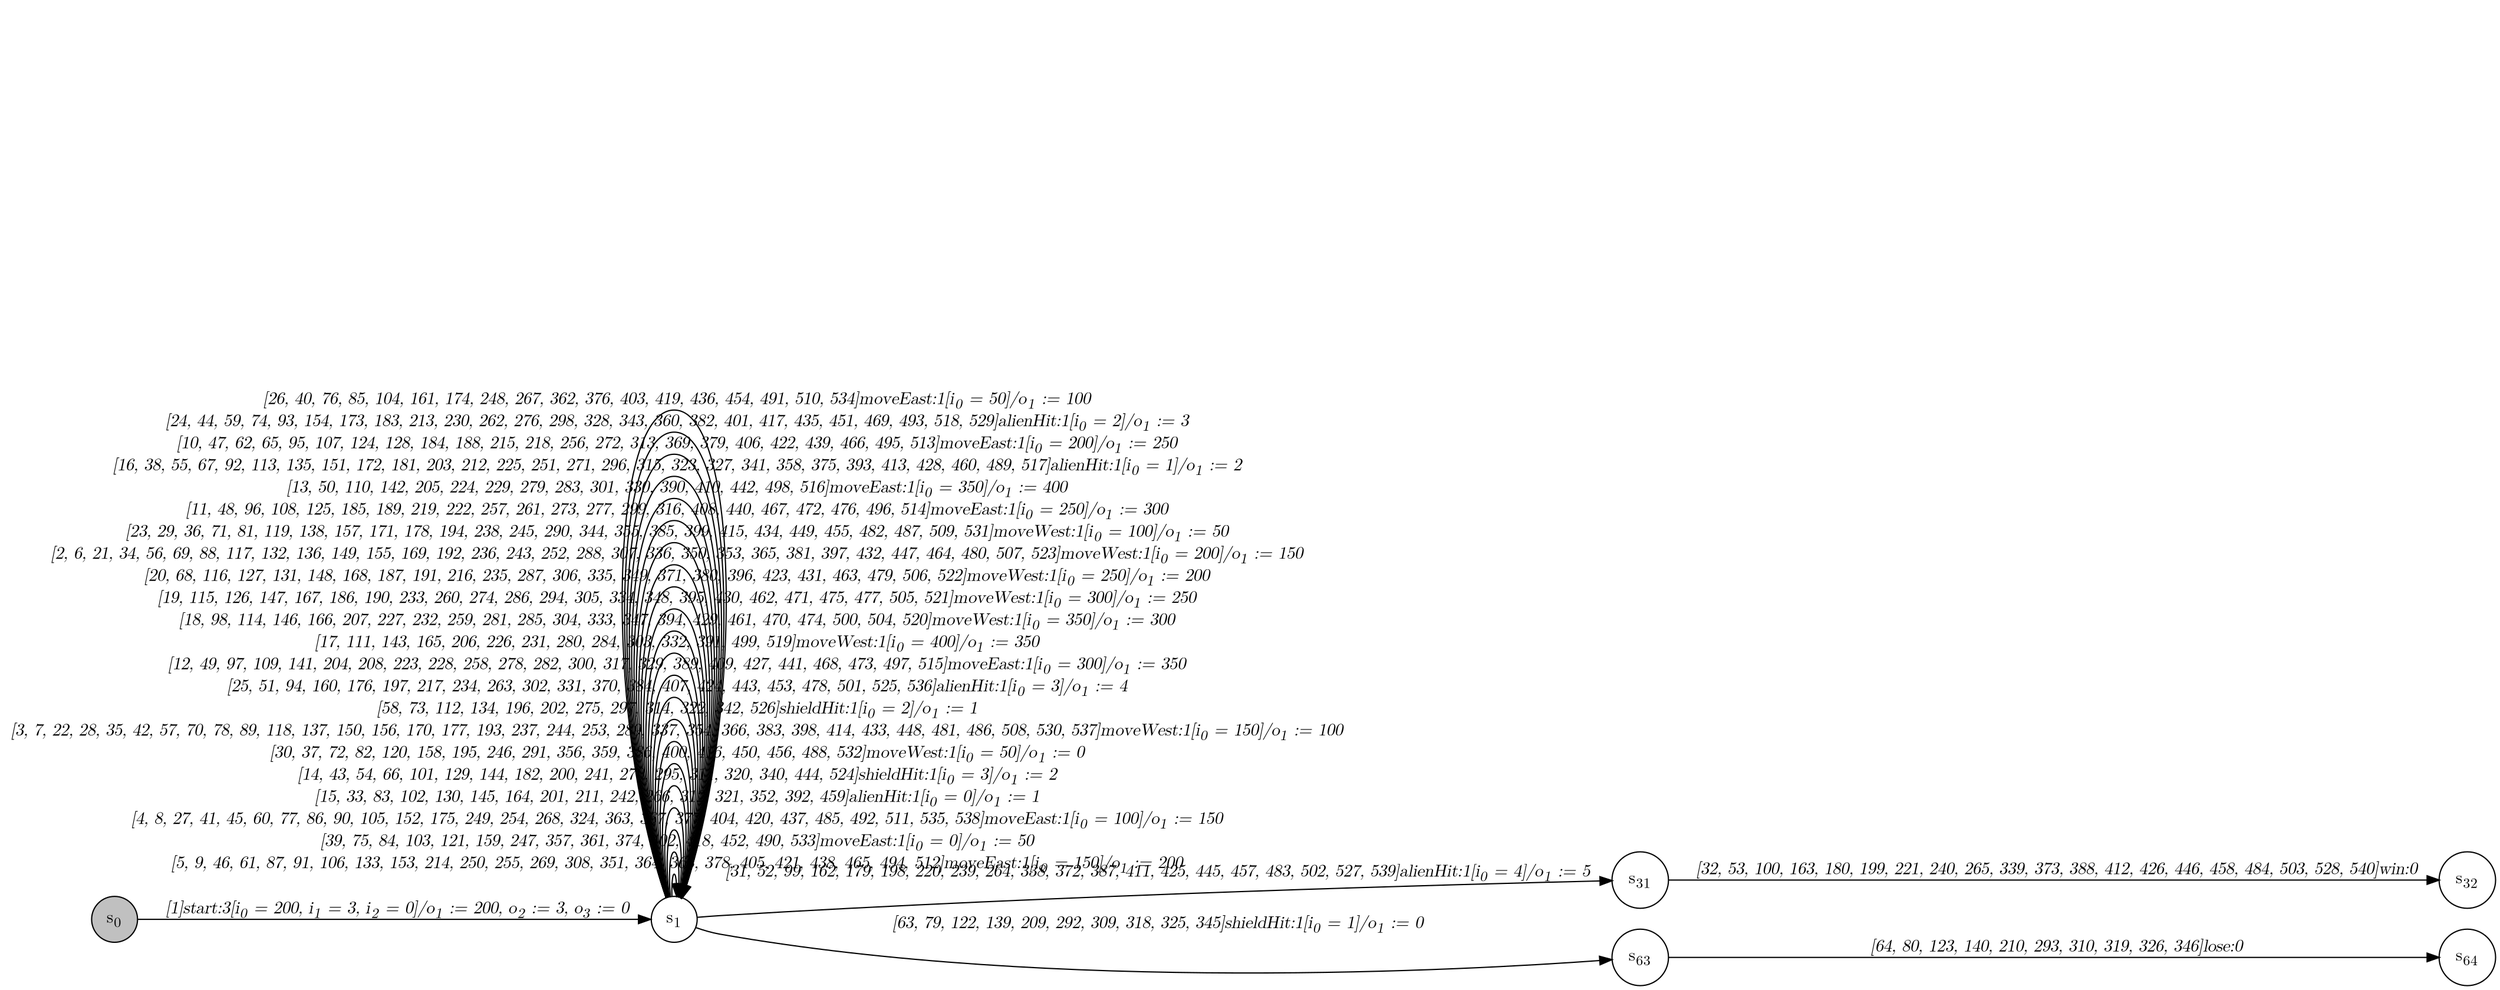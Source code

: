 digraph EFSM{
  graph [rankdir="LR", fontname="Latin Modern Math"];
  node [color="black", fillcolor="white", shape="circle", style="filled", fontname="Latin Modern Math"];
  edge [fontname="Latin Modern Math"];

  s0[fillcolor="gray", label=<s<sub>0</sub>>];
  s1[label=<s<sub>1</sub>>];
  s31[label=<s<sub>31</sub>>];
  s32[label=<s<sub>32</sub>>];
  s63[label=<s<sub>63</sub>>];
  s64[label=<s<sub>64</sub>>];

  s0->s1[label=<<i> [1]start:3&#91;i<sub>0</sub> = 200, i<sub>1</sub> = 3, i<sub>2</sub> = 0&#93;/o<sub>1</sub> := 200, o<sub>2</sub> := 3, o<sub>3</sub> := 0</i>>];
  s1->s1[label=<<i> [5, 9, 46, 61, 87, 91, 106, 133, 153, 214, 250, 255, 269, 308, 351, 364, 368, 378, 405, 421, 438, 465, 494, 512]moveEast:1&#91;i<sub>0</sub> = 150&#93;/o<sub>1</sub> := 200</i>>];
  s1->s1[label=<<i> [39, 75, 84, 103, 121, 159, 247, 357, 361, 374, 402, 418, 452, 490, 533]moveEast:1&#91;i<sub>0</sub> = 0&#93;/o<sub>1</sub> := 50</i>>];
  s1->s1[label=<<i> [4, 8, 27, 41, 45, 60, 77, 86, 90, 105, 152, 175, 249, 254, 268, 324, 363, 367, 377, 404, 420, 437, 485, 492, 511, 535, 538]moveEast:1&#91;i<sub>0</sub> = 100&#93;/o<sub>1</sub> := 150</i>>];
  s1->s1[label=<<i> [15, 33, 83, 102, 130, 145, 164, 201, 211, 242, 266, 312, 321, 352, 392, 459]alienHit:1&#91;i<sub>0</sub> = 0&#93;/o<sub>1</sub> := 1</i>>];
  s1->s1[label=<<i> [14, 43, 54, 66, 101, 129, 144, 182, 200, 241, 270, 295, 311, 320, 340, 444, 524]shieldHit:1&#91;i<sub>0</sub> = 3&#93;/o<sub>1</sub> := 2</i>>];
  s1->s1[label=<<i> [30, 37, 72, 82, 120, 158, 195, 246, 291, 356, 359, 386, 400, 416, 450, 456, 488, 532]moveWest:1&#91;i<sub>0</sub> = 50&#93;/o<sub>1</sub> := 0</i>>];
  s1->s1[label=<<i> [3, 7, 22, 28, 35, 42, 57, 70, 78, 89, 118, 137, 150, 156, 170, 177, 193, 237, 244, 253, 289, 337, 354, 366, 383, 398, 414, 433, 448, 481, 486, 508, 530, 537]moveWest:1&#91;i<sub>0</sub> = 150&#93;/o<sub>1</sub> := 100</i>>];
  s1->s1[label=<<i> [58, 73, 112, 134, 196, 202, 275, 297, 314, 322, 342, 526]shieldHit:1&#91;i<sub>0</sub> = 2&#93;/o<sub>1</sub> := 1</i>>];
  s1->s1[label=<<i> [25, 51, 94, 160, 176, 197, 217, 234, 263, 302, 331, 370, 384, 407, 424, 443, 453, 478, 501, 525, 536]alienHit:1&#91;i<sub>0</sub> = 3&#93;/o<sub>1</sub> := 4</i>>];
  s1->s31[label=<<i> [31, 52, 99, 162, 179, 198, 220, 239, 264, 338, 372, 387, 411, 425, 445, 457, 483, 502, 527, 539]alienHit:1&#91;i<sub>0</sub> = 4&#93;/o<sub>1</sub> := 5</i>>];
  s31->s32[label=<<i> [32, 53, 100, 163, 180, 199, 221, 240, 265, 339, 373, 388, 412, 426, 446, 458, 484, 503, 528, 540]win:0</i>>];
  s1->s1[label=<<i> [12, 49, 97, 109, 141, 204, 208, 223, 228, 258, 278, 282, 300, 317, 329, 389, 409, 427, 441, 468, 473, 497, 515]moveEast:1&#91;i<sub>0</sub> = 300&#93;/o<sub>1</sub> := 350</i>>];
  s1->s1[label=<<i> [17, 111, 143, 165, 206, 226, 231, 280, 284, 303, 332, 391, 499, 519]moveWest:1&#91;i<sub>0</sub> = 400&#93;/o<sub>1</sub> := 350</i>>];
  s1->s1[label=<<i> [18, 98, 114, 146, 166, 207, 227, 232, 259, 281, 285, 304, 333, 347, 394, 429, 461, 470, 474, 500, 504, 520]moveWest:1&#91;i<sub>0</sub> = 350&#93;/o<sub>1</sub> := 300</i>>];
  s1->s1[label=<<i> [19, 115, 126, 147, 167, 186, 190, 233, 260, 274, 286, 294, 305, 334, 348, 395, 430, 462, 471, 475, 477, 505, 521]moveWest:1&#91;i<sub>0</sub> = 300&#93;/o<sub>1</sub> := 250</i>>];
  s1->s1[label=<<i> [20, 68, 116, 127, 131, 148, 168, 187, 191, 216, 235, 287, 306, 335, 349, 371, 380, 396, 423, 431, 463, 479, 506, 522]moveWest:1&#91;i<sub>0</sub> = 250&#93;/o<sub>1</sub> := 200</i>>];
  s1->s1[label=<<i> [2, 6, 21, 34, 56, 69, 88, 117, 132, 136, 149, 155, 169, 192, 236, 243, 252, 288, 307, 336, 350, 353, 365, 381, 397, 432, 447, 464, 480, 507, 523]moveWest:1&#91;i<sub>0</sub> = 200&#93;/o<sub>1</sub> := 150</i>>];
  s1->s1[label=<<i> [23, 29, 36, 71, 81, 119, 138, 157, 171, 178, 194, 238, 245, 290, 344, 355, 385, 399, 415, 434, 449, 455, 482, 487, 509, 531]moveWest:1&#91;i<sub>0</sub> = 100&#93;/o<sub>1</sub> := 50</i>>];
  s1->s1[label=<<i> [11, 48, 96, 108, 125, 185, 189, 219, 222, 257, 261, 273, 277, 299, 316, 408, 440, 467, 472, 476, 496, 514]moveEast:1&#91;i<sub>0</sub> = 250&#93;/o<sub>1</sub> := 300</i>>];
  s1->s1[label=<<i> [13, 50, 110, 142, 205, 224, 229, 279, 283, 301, 330, 390, 410, 442, 498, 516]moveEast:1&#91;i<sub>0</sub> = 350&#93;/o<sub>1</sub> := 400</i>>];
  s1->s63[label=<<i> [63, 79, 122, 139, 209, 292, 309, 318, 325, 345]shieldHit:1&#91;i<sub>0</sub> = 1&#93;/o<sub>1</sub> := 0</i>>];
  s63->s64[label=<<i> [64, 80, 123, 140, 210, 293, 310, 319, 326, 346]lose:0</i>>];
  s1->s1[label=<<i> [16, 38, 55, 67, 92, 113, 135, 151, 172, 181, 203, 212, 225, 251, 271, 296, 315, 323, 327, 341, 358, 375, 393, 413, 428, 460, 489, 517]alienHit:1&#91;i<sub>0</sub> = 1&#93;/o<sub>1</sub> := 2</i>>];
  s1->s1[label=<<i> [10, 47, 62, 65, 95, 107, 124, 128, 184, 188, 215, 218, 256, 272, 313, 369, 379, 406, 422, 439, 466, 495, 513]moveEast:1&#91;i<sub>0</sub> = 200&#93;/o<sub>1</sub> := 250</i>>];
  s1->s1[label=<<i> [24, 44, 59, 74, 93, 154, 173, 183, 213, 230, 262, 276, 298, 328, 343, 360, 382, 401, 417, 435, 451, 469, 493, 518, 529]alienHit:1&#91;i<sub>0</sub> = 2&#93;/o<sub>1</sub> := 3</i>>];
  s1->s1[label=<<i> [26, 40, 76, 85, 104, 161, 174, 248, 267, 362, 376, 403, 419, 436, 454, 491, 510, 534]moveEast:1&#91;i<sub>0</sub> = 50&#93;/o<sub>1</sub> := 100</i>>];
}